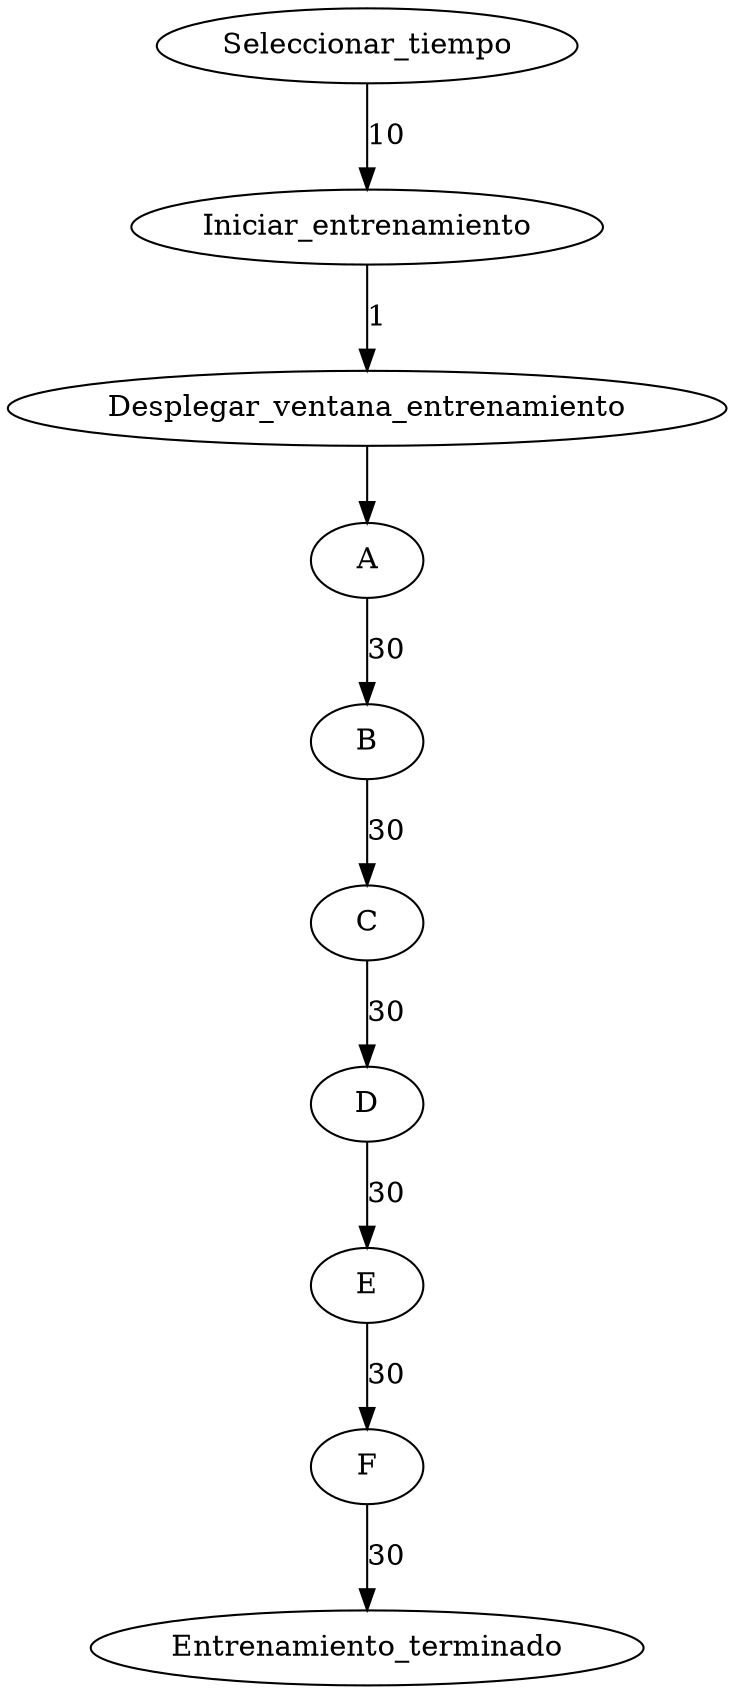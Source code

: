 digraph three_minutes{
    Seleccionar_tiempo -> Iniciar_entrenamiento [label="10"]
    Iniciar_entrenamiento -> Desplegar_ventana_entrenamiento [label="1"]
    Desplegar_ventana_entrenamiento -> A
    A->B [label="30"]
    B->C [label="30"]
    C->D [label="30"]
    D->E [label="30"]
    E->F [label="30"]
    F->Entrenamiento_terminado [label="30"]

}